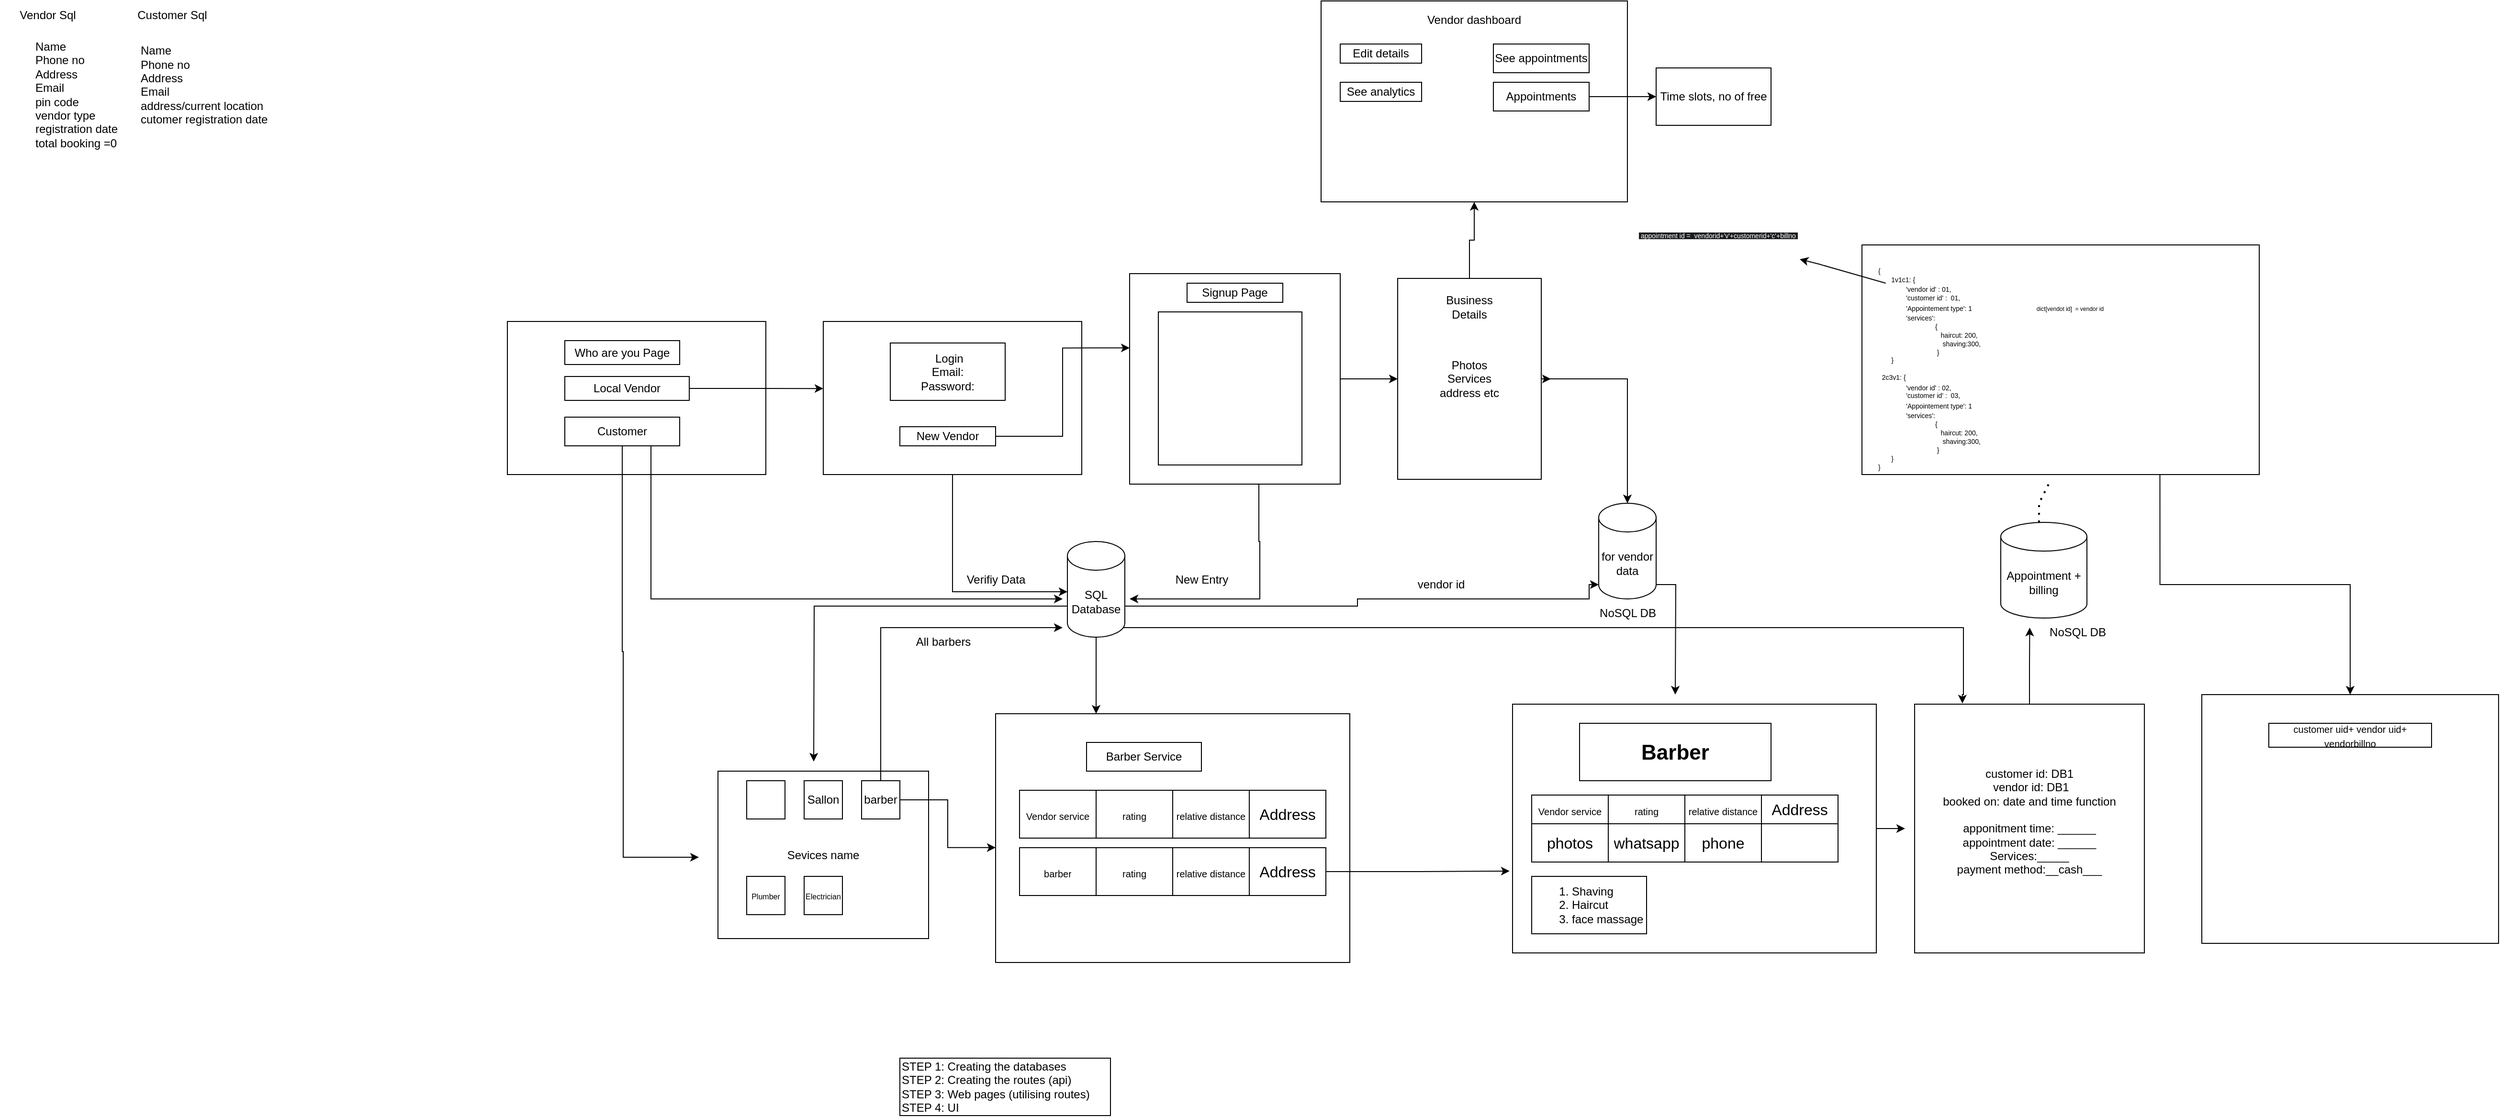 <mxfile>
    <diagram name="Page-1" id="tv_1hQJkHdqZI4EBZyVL">
        <mxGraphModel dx="1892" dy="1505" grid="1" gridSize="10" guides="1" tooltips="1" connect="1" arrows="1" fold="1" page="1" pageScale="1" pageWidth="850" pageHeight="1100" math="0" shadow="0">
            <root>
                <mxCell id="0"/>
                <mxCell id="1" parent="0"/>
                <mxCell id="Dx2BUCvLWsKzCXqUlLw3-6" value="" style="rounded=0;whiteSpace=wrap;html=1;" parent="1" vertex="1">
                    <mxGeometry x="1510" y="470" width="310" height="260" as="geometry"/>
                </mxCell>
                <mxCell id="hY3pxkbxS_bQR6AZCW12-1" value="" style="rounded=0;whiteSpace=wrap;html=1;" parent="1" vertex="1">
                    <mxGeometry x="70" y="80" width="270" height="160" as="geometry"/>
                </mxCell>
                <mxCell id="hY3pxkbxS_bQR6AZCW12-2" value="&amp;nbsp;Login&lt;div&gt;Email:&lt;br&gt;Password:&lt;/div&gt;" style="rounded=0;whiteSpace=wrap;html=1;" parent="1" vertex="1">
                    <mxGeometry x="140" y="102.5" width="120" height="60" as="geometry"/>
                </mxCell>
                <mxCell id="hY3pxkbxS_bQR6AZCW12-46" style="edgeStyle=orthogonalEdgeStyle;rounded=0;orthogonalLoop=1;jettySize=auto;html=1;" parent="1" source="hY3pxkbxS_bQR6AZCW12-3" edge="1">
                    <mxGeometry relative="1" as="geometry">
                        <mxPoint x="390" y="370" as="targetPoint"/>
                        <Array as="points">
                            <mxPoint x="525" y="310"/>
                            <mxPoint x="526" y="310"/>
                            <mxPoint x="526" y="370"/>
                        </Array>
                    </mxGeometry>
                </mxCell>
                <mxCell id="Dx2BUCvLWsKzCXqUlLw3-31" value="" style="edgeStyle=orthogonalEdgeStyle;rounded=0;orthogonalLoop=1;jettySize=auto;html=1;" parent="1" source="hY3pxkbxS_bQR6AZCW12-3" target="Dx2BUCvLWsKzCXqUlLw3-30" edge="1">
                    <mxGeometry relative="1" as="geometry"/>
                </mxCell>
                <mxCell id="hY3pxkbxS_bQR6AZCW12-3" value="" style="rounded=0;whiteSpace=wrap;html=1;" parent="1" vertex="1">
                    <mxGeometry x="390" y="30" width="220" height="220" as="geometry"/>
                </mxCell>
                <mxCell id="hY3pxkbxS_bQR6AZCW12-4" value="Signup Page" style="rounded=0;whiteSpace=wrap;html=1;" parent="1" vertex="1">
                    <mxGeometry x="450" y="40" width="100" height="20" as="geometry"/>
                </mxCell>
                <mxCell id="hY3pxkbxS_bQR6AZCW12-5" value="" style="rounded=0;whiteSpace=wrap;html=1;" parent="1" vertex="1">
                    <mxGeometry x="420" y="70" width="150" height="160" as="geometry"/>
                </mxCell>
                <mxCell id="hY3pxkbxS_bQR6AZCW12-7" value="" style="rounded=0;whiteSpace=wrap;html=1;" parent="1" vertex="1">
                    <mxGeometry x="250" y="490" width="370" height="260" as="geometry"/>
                </mxCell>
                <mxCell id="hY3pxkbxS_bQR6AZCW12-8" value="Barber Service" style="rounded=0;whiteSpace=wrap;html=1;" parent="1" vertex="1">
                    <mxGeometry x="345" y="520" width="120" height="30" as="geometry"/>
                </mxCell>
                <mxCell id="hY3pxkbxS_bQR6AZCW12-31" style="edgeStyle=orthogonalEdgeStyle;rounded=0;orthogonalLoop=1;jettySize=auto;html=1;" parent="1" source="hY3pxkbxS_bQR6AZCW12-24" target="hY3pxkbxS_bQR6AZCW12-7" edge="1">
                    <mxGeometry relative="1" as="geometry">
                        <Array as="points">
                            <mxPoint x="355" y="480"/>
                            <mxPoint x="355" y="480"/>
                        </Array>
                    </mxGeometry>
                </mxCell>
                <mxCell id="hY3pxkbxS_bQR6AZCW12-91" style="edgeStyle=orthogonalEdgeStyle;rounded=0;orthogonalLoop=1;jettySize=auto;html=1;exitX=0;exitY=0;exitDx=0;exitDy=67.5;exitPerimeter=0;" parent="1" source="hY3pxkbxS_bQR6AZCW12-24" edge="1">
                    <mxGeometry relative="1" as="geometry">
                        <mxPoint x="60" y="540.0" as="targetPoint"/>
                    </mxGeometry>
                </mxCell>
                <mxCell id="Dx2BUCvLWsKzCXqUlLw3-17" style="edgeStyle=orthogonalEdgeStyle;rounded=0;orthogonalLoop=1;jettySize=auto;html=1;exitX=0.855;exitY=1;exitDx=0;exitDy=-4.35;exitPerimeter=0;entryX=0.208;entryY=-0.003;entryDx=0;entryDy=0;entryPerimeter=0;" parent="1" source="hY3pxkbxS_bQR6AZCW12-24" target="Dx2BUCvLWsKzCXqUlLw3-16" edge="1">
                    <mxGeometry relative="1" as="geometry">
                        <mxPoint x="1260" y="470" as="targetPoint"/>
                        <Array as="points">
                            <mxPoint x="376" y="400"/>
                            <mxPoint x="1261" y="400"/>
                            <mxPoint x="1261" y="470"/>
                            <mxPoint x="1260" y="470"/>
                        </Array>
                    </mxGeometry>
                </mxCell>
                <mxCell id="Dx2BUCvLWsKzCXqUlLw3-21" style="edgeStyle=orthogonalEdgeStyle;rounded=0;orthogonalLoop=1;jettySize=auto;html=1;exitX=1;exitY=0;exitDx=0;exitDy=67.5;exitPerimeter=0;entryX=0;entryY=1;entryDx=0;entryDy=-15;entryPerimeter=0;" parent="1" source="hY3pxkbxS_bQR6AZCW12-24" target="Dx2BUCvLWsKzCXqUlLw3-4" edge="1">
                    <mxGeometry relative="1" as="geometry">
                        <mxPoint x="870" y="360" as="targetPoint"/>
                        <Array as="points">
                            <mxPoint x="628" y="378"/>
                            <mxPoint x="628" y="370"/>
                            <mxPoint x="870" y="370"/>
                            <mxPoint x="870" y="355"/>
                        </Array>
                    </mxGeometry>
                </mxCell>
                <mxCell id="hY3pxkbxS_bQR6AZCW12-24" value="SQL Database" style="shape=cylinder3;whiteSpace=wrap;html=1;boundedLbl=1;backgroundOutline=1;size=15;" parent="1" vertex="1">
                    <mxGeometry x="325" y="310" width="60" height="100" as="geometry"/>
                </mxCell>
                <mxCell id="hY3pxkbxS_bQR6AZCW12-25" style="edgeStyle=orthogonalEdgeStyle;rounded=0;orthogonalLoop=1;jettySize=auto;html=1;entryX=0;entryY=0;entryDx=0;entryDy=52.5;entryPerimeter=0;" parent="1" source="hY3pxkbxS_bQR6AZCW12-1" target="hY3pxkbxS_bQR6AZCW12-24" edge="1">
                    <mxGeometry relative="1" as="geometry"/>
                </mxCell>
                <mxCell id="hY3pxkbxS_bQR6AZCW12-27" value="Verifiy Data" style="text;html=1;align=center;verticalAlign=middle;resizable=0;points=[];autosize=1;strokeColor=none;fillColor=none;" parent="1" vertex="1">
                    <mxGeometry x="210" y="335" width="80" height="30" as="geometry"/>
                </mxCell>
                <mxCell id="hY3pxkbxS_bQR6AZCW12-29" value="New Entry" style="text;html=1;align=center;verticalAlign=middle;resizable=0;points=[];autosize=1;strokeColor=none;fillColor=none;" parent="1" vertex="1">
                    <mxGeometry x="425" y="335" width="80" height="30" as="geometry"/>
                </mxCell>
                <mxCell id="hY3pxkbxS_bQR6AZCW12-32" value="" style="rounded=0;whiteSpace=wrap;html=1;" parent="1" vertex="1">
                    <mxGeometry x="-260" y="80" width="270" height="160" as="geometry"/>
                </mxCell>
                <mxCell id="hY3pxkbxS_bQR6AZCW12-33" value="Who are you Page" style="rounded=0;whiteSpace=wrap;html=1;" parent="1" vertex="1">
                    <mxGeometry x="-200" y="100" width="120" height="25" as="geometry"/>
                </mxCell>
                <mxCell id="hY3pxkbxS_bQR6AZCW12-38" value="Local Vendor" style="rounded=0;whiteSpace=wrap;html=1;" parent="1" vertex="1">
                    <mxGeometry x="-200" y="137.5" width="130" height="25" as="geometry"/>
                </mxCell>
                <mxCell id="hY3pxkbxS_bQR6AZCW12-41" style="edgeStyle=orthogonalEdgeStyle;rounded=0;orthogonalLoop=1;jettySize=auto;html=1;" parent="1" source="hY3pxkbxS_bQR6AZCW12-39" edge="1">
                    <mxGeometry relative="1" as="geometry">
                        <mxPoint x="-60" y="640" as="targetPoint"/>
                        <Array as="points">
                            <mxPoint x="-140" y="425"/>
                            <mxPoint x="-139" y="425"/>
                        </Array>
                    </mxGeometry>
                </mxCell>
                <mxCell id="zxe9tG6tnXQUL3xIdXfx-1" style="edgeStyle=orthogonalEdgeStyle;rounded=0;orthogonalLoop=1;jettySize=auto;html=1;exitX=0.75;exitY=1;exitDx=0;exitDy=0;endArrow=classic;endFill=1;" parent="1" edge="1">
                    <mxGeometry relative="1" as="geometry">
                        <mxPoint x="320" y="370" as="targetPoint"/>
                        <mxPoint x="-110" y="210" as="sourcePoint"/>
                        <Array as="points">
                            <mxPoint x="-110" y="310"/>
                            <mxPoint x="-110" y="310"/>
                        </Array>
                    </mxGeometry>
                </mxCell>
                <mxCell id="hY3pxkbxS_bQR6AZCW12-39" value="Customer" style="rounded=0;whiteSpace=wrap;html=1;" parent="1" vertex="1">
                    <mxGeometry x="-200" y="180" width="120" height="30" as="geometry"/>
                </mxCell>
                <mxCell id="hY3pxkbxS_bQR6AZCW12-40" style="edgeStyle=orthogonalEdgeStyle;rounded=0;orthogonalLoop=1;jettySize=auto;html=1;entryX=0;entryY=0.438;entryDx=0;entryDy=0;entryPerimeter=0;" parent="1" source="hY3pxkbxS_bQR6AZCW12-38" target="hY3pxkbxS_bQR6AZCW12-1" edge="1">
                    <mxGeometry relative="1" as="geometry"/>
                </mxCell>
                <mxCell id="hY3pxkbxS_bQR6AZCW12-44" style="edgeStyle=orthogonalEdgeStyle;rounded=0;orthogonalLoop=1;jettySize=auto;html=1;entryX=0;entryY=0.353;entryDx=0;entryDy=0;entryPerimeter=0;" parent="1" source="hY3pxkbxS_bQR6AZCW12-43" target="hY3pxkbxS_bQR6AZCW12-3" edge="1">
                    <mxGeometry relative="1" as="geometry">
                        <mxPoint x="360" y="110" as="targetPoint"/>
                    </mxGeometry>
                </mxCell>
                <mxCell id="hY3pxkbxS_bQR6AZCW12-43" value="New Vendor" style="rounded=0;whiteSpace=wrap;html=1;" parent="1" vertex="1">
                    <mxGeometry x="150" y="190" width="100" height="20" as="geometry"/>
                </mxCell>
                <mxCell id="hY3pxkbxS_bQR6AZCW12-52" value="" style="shape=table;startSize=0;container=1;collapsible=0;childLayout=tableLayout;fontSize=16;" parent="1" vertex="1">
                    <mxGeometry x="275" y="570" width="320" height="50" as="geometry"/>
                </mxCell>
                <mxCell id="hY3pxkbxS_bQR6AZCW12-53" value="" style="shape=tableRow;horizontal=0;startSize=0;swimlaneHead=0;swimlaneBody=0;strokeColor=inherit;top=0;left=0;bottom=0;right=0;collapsible=0;dropTarget=0;fillColor=none;points=[[0,0.5],[1,0.5]];portConstraint=eastwest;fontSize=16;" parent="hY3pxkbxS_bQR6AZCW12-52" vertex="1">
                    <mxGeometry width="320" height="50" as="geometry"/>
                </mxCell>
                <mxCell id="hY3pxkbxS_bQR6AZCW12-70" value="&lt;font style=&quot;font-size: 10px;&quot;&gt;Vendor service&lt;/font&gt;" style="shape=partialRectangle;html=1;whiteSpace=wrap;connectable=0;strokeColor=inherit;overflow=hidden;fillColor=none;top=0;left=0;bottom=0;right=0;pointerEvents=1;fontSize=16;" parent="hY3pxkbxS_bQR6AZCW12-53" vertex="1">
                    <mxGeometry width="80" height="50" as="geometry">
                        <mxRectangle width="80" height="50" as="alternateBounds"/>
                    </mxGeometry>
                </mxCell>
                <mxCell id="hY3pxkbxS_bQR6AZCW12-83" value="&lt;font size=&quot;1&quot;&gt;rating&lt;/font&gt;" style="shape=partialRectangle;html=1;whiteSpace=wrap;connectable=0;strokeColor=inherit;overflow=hidden;fillColor=none;top=0;left=0;bottom=0;right=0;pointerEvents=1;fontSize=16;" parent="hY3pxkbxS_bQR6AZCW12-53" vertex="1">
                    <mxGeometry x="80" width="80" height="50" as="geometry">
                        <mxRectangle width="80" height="50" as="alternateBounds"/>
                    </mxGeometry>
                </mxCell>
                <mxCell id="hY3pxkbxS_bQR6AZCW12-84" value="&lt;font style=&quot;font-size: 10px;&quot;&gt;relative distance&lt;/font&gt;" style="shape=partialRectangle;html=1;whiteSpace=wrap;connectable=0;strokeColor=inherit;overflow=hidden;fillColor=none;top=0;left=0;bottom=0;right=0;pointerEvents=1;fontSize=16;" parent="hY3pxkbxS_bQR6AZCW12-53" vertex="1">
                    <mxGeometry x="160" width="80" height="50" as="geometry">
                        <mxRectangle width="80" height="50" as="alternateBounds"/>
                    </mxGeometry>
                </mxCell>
                <mxCell id="hY3pxkbxS_bQR6AZCW12-85" value="Address" style="shape=partialRectangle;html=1;whiteSpace=wrap;connectable=0;strokeColor=inherit;overflow=hidden;fillColor=none;top=0;left=0;bottom=0;right=0;pointerEvents=1;fontSize=16;" parent="hY3pxkbxS_bQR6AZCW12-53" vertex="1">
                    <mxGeometry x="240" width="80" height="50" as="geometry">
                        <mxRectangle width="80" height="50" as="alternateBounds"/>
                    </mxGeometry>
                </mxCell>
                <mxCell id="hY3pxkbxS_bQR6AZCW12-87" value="Sevices name" style="whiteSpace=wrap;html=1;" parent="1" vertex="1">
                    <mxGeometry x="-40" y="550" width="220" height="175" as="geometry"/>
                </mxCell>
                <mxCell id="hY3pxkbxS_bQR6AZCW12-93" style="edgeStyle=orthogonalEdgeStyle;rounded=0;orthogonalLoop=1;jettySize=auto;html=1;exitX=0.5;exitY=0;exitDx=0;exitDy=0;" parent="1" source="hY3pxkbxS_bQR6AZCW12-88" edge="1">
                    <mxGeometry relative="1" as="geometry">
                        <mxPoint x="320" y="400" as="targetPoint"/>
                        <Array as="points">
                            <mxPoint x="130" y="410"/>
                            <mxPoint x="130" y="410"/>
                        </Array>
                    </mxGeometry>
                </mxCell>
                <mxCell id="hY3pxkbxS_bQR6AZCW12-104" style="edgeStyle=elbowEdgeStyle;rounded=0;orthogonalLoop=1;jettySize=auto;html=1;exitX=1;exitY=0.5;exitDx=0;exitDy=0;entryX=0;entryY=0.538;entryDx=0;entryDy=0;entryPerimeter=0;" parent="1" target="hY3pxkbxS_bQR6AZCW12-7" edge="1">
                    <mxGeometry relative="1" as="geometry">
                        <mxPoint x="150" y="580.01" as="sourcePoint"/>
                        <mxPoint x="190" y="640.01" as="targetPoint"/>
                    </mxGeometry>
                </mxCell>
                <mxCell id="hY3pxkbxS_bQR6AZCW12-88" value="barber" style="whiteSpace=wrap;html=1;aspect=fixed;" parent="1" vertex="1">
                    <mxGeometry x="110" y="560" width="40" height="40" as="geometry"/>
                </mxCell>
                <mxCell id="hY3pxkbxS_bQR6AZCW12-89" value="" style="whiteSpace=wrap;html=1;aspect=fixed;" parent="1" vertex="1">
                    <mxGeometry x="-10" y="560" width="40" height="40" as="geometry"/>
                </mxCell>
                <mxCell id="hY3pxkbxS_bQR6AZCW12-90" value="Sallon" style="whiteSpace=wrap;html=1;aspect=fixed;" parent="1" vertex="1">
                    <mxGeometry x="50" y="560" width="40" height="40" as="geometry"/>
                </mxCell>
                <mxCell id="hY3pxkbxS_bQR6AZCW12-96" value="All barbers" style="text;html=1;align=center;verticalAlign=middle;resizable=0;points=[];autosize=1;strokeColor=none;fillColor=none;" parent="1" vertex="1">
                    <mxGeometry x="155" y="400" width="80" height="30" as="geometry"/>
                </mxCell>
                <mxCell id="hY3pxkbxS_bQR6AZCW12-98" value="" style="shape=table;startSize=0;container=1;collapsible=0;childLayout=tableLayout;fontSize=16;" parent="1" vertex="1">
                    <mxGeometry x="275" y="630" width="320" height="50" as="geometry"/>
                </mxCell>
                <mxCell id="hY3pxkbxS_bQR6AZCW12-99" value="" style="shape=tableRow;horizontal=0;startSize=0;swimlaneHead=0;swimlaneBody=0;strokeColor=inherit;top=0;left=0;bottom=0;right=0;collapsible=0;dropTarget=0;fillColor=none;points=[[0,0.5],[1,0.5]];portConstraint=eastwest;fontSize=16;" parent="hY3pxkbxS_bQR6AZCW12-98" vertex="1">
                    <mxGeometry width="320" height="50" as="geometry"/>
                </mxCell>
                <mxCell id="hY3pxkbxS_bQR6AZCW12-100" value="&lt;span style=&quot;font-size: 10px;&quot;&gt;barber&lt;/span&gt;" style="shape=partialRectangle;html=1;whiteSpace=wrap;connectable=0;strokeColor=inherit;overflow=hidden;fillColor=none;top=0;left=0;bottom=0;right=0;pointerEvents=1;fontSize=16;" parent="hY3pxkbxS_bQR6AZCW12-99" vertex="1">
                    <mxGeometry width="80" height="50" as="geometry">
                        <mxRectangle width="80" height="50" as="alternateBounds"/>
                    </mxGeometry>
                </mxCell>
                <mxCell id="hY3pxkbxS_bQR6AZCW12-101" value="&lt;font size=&quot;1&quot;&gt;rating&lt;/font&gt;" style="shape=partialRectangle;html=1;whiteSpace=wrap;connectable=0;strokeColor=inherit;overflow=hidden;fillColor=none;top=0;left=0;bottom=0;right=0;pointerEvents=1;fontSize=16;" parent="hY3pxkbxS_bQR6AZCW12-99" vertex="1">
                    <mxGeometry x="80" width="80" height="50" as="geometry">
                        <mxRectangle width="80" height="50" as="alternateBounds"/>
                    </mxGeometry>
                </mxCell>
                <mxCell id="hY3pxkbxS_bQR6AZCW12-102" value="&lt;font style=&quot;font-size: 10px;&quot;&gt;relative distance&lt;/font&gt;" style="shape=partialRectangle;html=1;whiteSpace=wrap;connectable=0;strokeColor=inherit;overflow=hidden;fillColor=none;top=0;left=0;bottom=0;right=0;pointerEvents=1;fontSize=16;" parent="hY3pxkbxS_bQR6AZCW12-99" vertex="1">
                    <mxGeometry x="160" width="80" height="50" as="geometry">
                        <mxRectangle width="80" height="50" as="alternateBounds"/>
                    </mxGeometry>
                </mxCell>
                <mxCell id="hY3pxkbxS_bQR6AZCW12-103" value="Address" style="shape=partialRectangle;html=1;whiteSpace=wrap;connectable=0;strokeColor=inherit;overflow=hidden;fillColor=none;top=0;left=0;bottom=0;right=0;pointerEvents=1;fontSize=16;" parent="hY3pxkbxS_bQR6AZCW12-99" vertex="1">
                    <mxGeometry x="240" width="80" height="50" as="geometry">
                        <mxRectangle width="80" height="50" as="alternateBounds"/>
                    </mxGeometry>
                </mxCell>
                <mxCell id="Dx2BUCvLWsKzCXqUlLw3-25" style="edgeStyle=orthogonalEdgeStyle;rounded=0;orthogonalLoop=1;jettySize=auto;html=1;exitX=1;exitY=0.5;exitDx=0;exitDy=0;" parent="1" source="hY3pxkbxS_bQR6AZCW12-105" edge="1">
                    <mxGeometry relative="1" as="geometry">
                        <mxPoint x="1200" y="610" as="targetPoint"/>
                    </mxGeometry>
                </mxCell>
                <mxCell id="hY3pxkbxS_bQR6AZCW12-105" value="&lt;h1&gt;&lt;br&gt;&lt;/h1&gt;" style="rounded=0;whiteSpace=wrap;html=1;align=center;" parent="1" vertex="1">
                    <mxGeometry x="790" y="480" width="380" height="260" as="geometry"/>
                </mxCell>
                <mxCell id="hY3pxkbxS_bQR6AZCW12-106" style="edgeStyle=orthogonalEdgeStyle;rounded=0;orthogonalLoop=1;jettySize=auto;html=1;exitX=1;exitY=0.5;exitDx=0;exitDy=0;entryX=-0.008;entryY=0.671;entryDx=0;entryDy=0;entryPerimeter=0;" parent="1" source="hY3pxkbxS_bQR6AZCW12-99" target="hY3pxkbxS_bQR6AZCW12-105" edge="1">
                    <mxGeometry relative="1" as="geometry"/>
                </mxCell>
                <mxCell id="hY3pxkbxS_bQR6AZCW12-107" value="&lt;h1&gt;&lt;font style=&quot;font-size: 22px;&quot;&gt;Barber&lt;/font&gt;&lt;/h1&gt;" style="rounded=0;whiteSpace=wrap;html=1;" parent="1" vertex="1">
                    <mxGeometry x="860" y="500" width="200" height="60" as="geometry"/>
                </mxCell>
                <mxCell id="hY3pxkbxS_bQR6AZCW12-108" value="" style="shape=table;startSize=0;container=1;collapsible=0;childLayout=tableLayout;fontSize=16;" parent="1" vertex="1">
                    <mxGeometry x="810" y="575" width="320" height="70" as="geometry"/>
                </mxCell>
                <mxCell id="hY3pxkbxS_bQR6AZCW12-109" value="" style="shape=tableRow;horizontal=0;startSize=0;swimlaneHead=0;swimlaneBody=0;strokeColor=inherit;top=0;left=0;bottom=0;right=0;collapsible=0;dropTarget=0;fillColor=none;points=[[0,0.5],[1,0.5]];portConstraint=eastwest;fontSize=16;" parent="hY3pxkbxS_bQR6AZCW12-108" vertex="1">
                    <mxGeometry width="320" height="30" as="geometry"/>
                </mxCell>
                <mxCell id="hY3pxkbxS_bQR6AZCW12-110" value="&lt;font style=&quot;font-size: 10px;&quot;&gt;Vendor service&lt;/font&gt;" style="shape=partialRectangle;html=1;whiteSpace=wrap;connectable=0;strokeColor=inherit;overflow=hidden;fillColor=none;top=0;left=0;bottom=0;right=0;pointerEvents=1;fontSize=16;" parent="hY3pxkbxS_bQR6AZCW12-109" vertex="1">
                    <mxGeometry width="80" height="30" as="geometry">
                        <mxRectangle width="80" height="30" as="alternateBounds"/>
                    </mxGeometry>
                </mxCell>
                <mxCell id="hY3pxkbxS_bQR6AZCW12-111" value="&lt;font size=&quot;1&quot;&gt;rating&lt;/font&gt;" style="shape=partialRectangle;html=1;whiteSpace=wrap;connectable=0;strokeColor=inherit;overflow=hidden;fillColor=none;top=0;left=0;bottom=0;right=0;pointerEvents=1;fontSize=16;" parent="hY3pxkbxS_bQR6AZCW12-109" vertex="1">
                    <mxGeometry x="80" width="80" height="30" as="geometry">
                        <mxRectangle width="80" height="30" as="alternateBounds"/>
                    </mxGeometry>
                </mxCell>
                <mxCell id="hY3pxkbxS_bQR6AZCW12-112" value="&lt;font style=&quot;font-size: 10px;&quot;&gt;relative distance&lt;/font&gt;" style="shape=partialRectangle;html=1;whiteSpace=wrap;connectable=0;strokeColor=inherit;overflow=hidden;fillColor=none;top=0;left=0;bottom=0;right=0;pointerEvents=1;fontSize=16;" parent="hY3pxkbxS_bQR6AZCW12-109" vertex="1">
                    <mxGeometry x="160" width="80" height="30" as="geometry">
                        <mxRectangle width="80" height="30" as="alternateBounds"/>
                    </mxGeometry>
                </mxCell>
                <mxCell id="hY3pxkbxS_bQR6AZCW12-113" value="Address" style="shape=partialRectangle;html=1;whiteSpace=wrap;connectable=0;strokeColor=inherit;overflow=hidden;fillColor=none;top=0;left=0;bottom=0;right=0;pointerEvents=1;fontSize=16;" parent="hY3pxkbxS_bQR6AZCW12-109" vertex="1">
                    <mxGeometry x="240" width="80" height="30" as="geometry">
                        <mxRectangle width="80" height="30" as="alternateBounds"/>
                    </mxGeometry>
                </mxCell>
                <mxCell id="hY3pxkbxS_bQR6AZCW12-115" style="shape=tableRow;horizontal=0;startSize=0;swimlaneHead=0;swimlaneBody=0;strokeColor=inherit;top=0;left=0;bottom=0;right=0;collapsible=0;dropTarget=0;fillColor=none;points=[[0,0.5],[1,0.5]];portConstraint=eastwest;fontSize=16;" parent="hY3pxkbxS_bQR6AZCW12-108" vertex="1">
                    <mxGeometry y="30" width="320" height="40" as="geometry"/>
                </mxCell>
                <mxCell id="hY3pxkbxS_bQR6AZCW12-116" value="photos" style="shape=partialRectangle;html=1;whiteSpace=wrap;connectable=0;strokeColor=inherit;overflow=hidden;fillColor=none;top=0;left=0;bottom=0;right=0;pointerEvents=1;fontSize=16;" parent="hY3pxkbxS_bQR6AZCW12-115" vertex="1">
                    <mxGeometry width="80" height="40" as="geometry">
                        <mxRectangle width="80" height="40" as="alternateBounds"/>
                    </mxGeometry>
                </mxCell>
                <mxCell id="hY3pxkbxS_bQR6AZCW12-117" value="whatsapp" style="shape=partialRectangle;html=1;whiteSpace=wrap;connectable=0;strokeColor=inherit;overflow=hidden;fillColor=none;top=0;left=0;bottom=0;right=0;pointerEvents=1;fontSize=16;" parent="hY3pxkbxS_bQR6AZCW12-115" vertex="1">
                    <mxGeometry x="80" width="80" height="40" as="geometry">
                        <mxRectangle width="80" height="40" as="alternateBounds"/>
                    </mxGeometry>
                </mxCell>
                <mxCell id="hY3pxkbxS_bQR6AZCW12-118" value="phone" style="shape=partialRectangle;html=1;whiteSpace=wrap;connectable=0;strokeColor=inherit;overflow=hidden;fillColor=none;top=0;left=0;bottom=0;right=0;pointerEvents=1;fontSize=16;" parent="hY3pxkbxS_bQR6AZCW12-115" vertex="1">
                    <mxGeometry x="160" width="80" height="40" as="geometry">
                        <mxRectangle width="80" height="40" as="alternateBounds"/>
                    </mxGeometry>
                </mxCell>
                <mxCell id="hY3pxkbxS_bQR6AZCW12-119" style="shape=partialRectangle;html=1;whiteSpace=wrap;connectable=0;strokeColor=inherit;overflow=hidden;fillColor=none;top=0;left=0;bottom=0;right=0;pointerEvents=1;fontSize=16;" parent="hY3pxkbxS_bQR6AZCW12-115" vertex="1">
                    <mxGeometry x="240" width="80" height="40" as="geometry">
                        <mxRectangle width="80" height="40" as="alternateBounds"/>
                    </mxGeometry>
                </mxCell>
                <mxCell id="Dx2BUCvLWsKzCXqUlLw3-1" value="&lt;font style=&quot;font-size: 8px;&quot;&gt;Plumber&lt;/font&gt;" style="whiteSpace=wrap;html=1;aspect=fixed;" parent="1" vertex="1">
                    <mxGeometry x="-10" y="660" width="40" height="40" as="geometry"/>
                </mxCell>
                <mxCell id="Dx2BUCvLWsKzCXqUlLw3-2" value="&lt;font style=&quot;font-size: 8px;&quot;&gt;Electrician&lt;/font&gt;" style="whiteSpace=wrap;html=1;aspect=fixed;" parent="1" vertex="1">
                    <mxGeometry x="50" y="660" width="40" height="40" as="geometry"/>
                </mxCell>
                <mxCell id="Dx2BUCvLWsKzCXqUlLw3-3" value="&lt;ol&gt;&lt;li&gt;&lt;font&gt;Shaving&lt;/font&gt;&lt;/li&gt;&lt;li&gt;&lt;font&gt;Haircut&lt;/font&gt;&lt;/li&gt;&lt;li&gt;&lt;font&gt;face massage&lt;/font&gt;&lt;/li&gt;&lt;/ol&gt;" style="rounded=0;whiteSpace=wrap;html=1;align=left;" parent="1" vertex="1">
                    <mxGeometry x="810" y="660" width="120" height="60" as="geometry"/>
                </mxCell>
                <mxCell id="zxe9tG6tnXQUL3xIdXfx-3" style="edgeStyle=orthogonalEdgeStyle;rounded=0;orthogonalLoop=1;jettySize=auto;html=1;exitX=1;exitY=1;exitDx=0;exitDy=-15;exitPerimeter=0;" parent="1" source="Dx2BUCvLWsKzCXqUlLw3-4" edge="1">
                    <mxGeometry relative="1" as="geometry">
                        <mxPoint x="960" y="470" as="targetPoint"/>
                    </mxGeometry>
                </mxCell>
                <mxCell id="Dx2BUCvLWsKzCXqUlLw3-4" value="for vendor data" style="shape=cylinder3;whiteSpace=wrap;html=1;boundedLbl=1;backgroundOutline=1;size=15;" parent="1" vertex="1">
                    <mxGeometry x="880" y="270" width="60" height="100" as="geometry"/>
                </mxCell>
                <mxCell id="Dx2BUCvLWsKzCXqUlLw3-5" value="&lt;font size=&quot;1&quot;&gt;customer uid+ vendor uid+ vendorbillno&lt;/font&gt;" style="rounded=0;whiteSpace=wrap;html=1;" parent="1" vertex="1">
                    <mxGeometry x="1580" y="500" width="170" height="25" as="geometry"/>
                </mxCell>
                <mxCell id="Dx2BUCvLWsKzCXqUlLw3-7" value="Appointment + billing" style="shape=cylinder3;whiteSpace=wrap;html=1;boundedLbl=1;backgroundOutline=1;size=15;" parent="1" vertex="1">
                    <mxGeometry x="1300" y="290" width="90" height="100" as="geometry"/>
                </mxCell>
                <mxCell id="Dx2BUCvLWsKzCXqUlLw3-26" style="edgeStyle=orthogonalEdgeStyle;rounded=0;orthogonalLoop=1;jettySize=auto;html=1;exitX=0.75;exitY=1;exitDx=0;exitDy=0;" parent="1" source="Dx2BUCvLWsKzCXqUlLw3-9" target="Dx2BUCvLWsKzCXqUlLw3-6" edge="1">
                    <mxGeometry relative="1" as="geometry"/>
                </mxCell>
                <mxCell id="Dx2BUCvLWsKzCXqUlLw3-9" value="&lt;br&gt;&lt;div&gt;&lt;br&gt;&lt;/div&gt;" style="rounded=0;whiteSpace=wrap;html=1;align=left;" parent="1" vertex="1">
                    <mxGeometry x="1155" width="415" height="240" as="geometry"/>
                </mxCell>
                <mxCell id="Dx2BUCvLWsKzCXqUlLw3-11" value="" style="endArrow=none;dashed=1;html=1;dashPattern=1 3;strokeWidth=2;rounded=0;" parent="1" edge="1">
                    <mxGeometry width="50" height="50" relative="1" as="geometry">
                        <mxPoint x="1340" y="290" as="sourcePoint"/>
                        <mxPoint x="1350" y="250" as="targetPoint"/>
                        <Array as="points">
                            <mxPoint x="1340" y="270"/>
                        </Array>
                    </mxGeometry>
                </mxCell>
                <mxCell id="Dx2BUCvLWsKzCXqUlLw3-12" value="&lt;div style=&quot;line-height: 70%;&quot;&gt;&lt;font style=&quot;font-size: 7px; line-height: 70%;&quot;&gt;{&lt;/font&gt;&lt;div&gt;&lt;font style=&quot;font-size: 7px; line-height: 70%;&quot;&gt;&amp;nbsp; &amp;nbsp; &amp;nbsp;&amp;nbsp;&lt;/font&gt;&lt;span style=&quot;font-size: 7px; background-color: transparent; color: light-dark(rgb(0, 0, 0), rgb(255, 255, 255)); line-height: 70%;&quot;&gt;&amp;nbsp;1v1c1:&amp;nbsp;&lt;/span&gt;&lt;span style=&quot;background-color: transparent; color: light-dark(rgb(0, 0, 0), rgb(255, 255, 255)); font-size: 7px;&quot;&gt;{&lt;/span&gt;&lt;/div&gt;&lt;div&gt;&lt;font style=&quot;font-size: 7px; line-height: 70%;&quot;&gt;&amp;nbsp; &amp;nbsp; &amp;nbsp; &amp;nbsp; &amp;nbsp; &amp;nbsp; &amp;nbsp; &amp;nbsp;&#39;vendor id&#39; : 01,&lt;/font&gt;&lt;/div&gt;&lt;div&gt;&lt;font style=&quot;font-size: 7px; line-height: 70%;&quot;&gt;&amp;nbsp; &amp;nbsp; &amp;nbsp; &amp;nbsp; &amp;nbsp; &amp;nbsp; &amp;nbsp; &amp;nbsp;&#39;customer id&#39; :&amp;nbsp; 01,&lt;/font&gt;&lt;span style=&quot;font-size: 7px; background-color: transparent; color: light-dark(rgb(0, 0, 0), rgb(255, 255, 255));&quot;&gt;&amp;nbsp; &amp;nbsp;&lt;/span&gt;&lt;/div&gt;&lt;div&gt;&lt;span style=&quot;font-size: 7px; background-color: transparent; color: light-dark(rgb(0, 0, 0), rgb(255, 255, 255));&quot;&gt;&amp;nbsp; &amp;nbsp; &amp;nbsp; &amp;nbsp; &amp;nbsp; &amp;nbsp; &amp;nbsp; &amp;nbsp;&#39;Appointement type&#39;: 1&lt;/span&gt;&lt;/div&gt;&lt;div&gt;&lt;font style=&quot;font-size: 7px; line-height: 70%;&quot;&gt;&amp;nbsp; &amp;nbsp; &amp;nbsp; &amp;nbsp; &amp;nbsp; &amp;nbsp; &amp;nbsp; &amp;nbsp;&#39;services&#39;:&amp;nbsp;&lt;/font&gt;&lt;/div&gt;&lt;/div&gt;&lt;blockquote style=&quot;margin: 0 0 0 40px; border: none; padding: 0px;&quot;&gt;&lt;div style=&quot;line-height: 70%;&quot;&gt;&lt;div&gt;&lt;font style=&quot;font-size: 7px; line-height: 70%;&quot;&gt;&amp;nbsp; &amp;nbsp; &amp;nbsp; &amp;nbsp; &amp;nbsp; {&amp;nbsp;&lt;/font&gt;&lt;/div&gt;&lt;/div&gt;&lt;div style=&quot;line-height: 70%;&quot;&gt;&lt;div&gt;&lt;font style=&quot;font-size: 7px; line-height: 70%;&quot;&gt;&amp;nbsp; &amp;nbsp; &amp;nbsp; &amp;nbsp; &amp;nbsp; &amp;nbsp; &amp;nbsp;haircut: 200,&lt;/font&gt;&lt;/div&gt;&lt;/div&gt;&lt;div style=&quot;line-height: 70%;&quot;&gt;&lt;div&gt;&lt;font style=&quot;font-size: 7px; line-height: 70%;&quot;&gt;&amp;nbsp; &amp;nbsp; &amp;nbsp; &amp;nbsp; &amp;nbsp; &amp;nbsp; &amp;nbsp; shaving:300,&lt;/font&gt;&lt;/div&gt;&lt;/div&gt;&lt;div style=&quot;line-height: 70%;&quot;&gt;&lt;div&gt;&lt;font style=&quot;font-size: 7px; line-height: 70%;&quot;&gt;&amp;nbsp; &amp;nbsp; &amp;nbsp; &amp;nbsp; &amp;nbsp; &amp;nbsp;}&lt;/font&gt;&lt;/div&gt;&lt;/div&gt;&lt;/blockquote&gt;&lt;div style=&quot;line-height: 70%;&quot;&gt;&lt;div&gt;&lt;font style=&quot;font-size: 7px; line-height: 70%;&quot;&gt;&amp;nbsp; &amp;nbsp; &amp;nbsp; &amp;nbsp;}&lt;/font&gt;&lt;/div&gt;&lt;div&gt;&lt;font style=&quot;font-size: 7px; line-height: 70%;&quot;&gt;&lt;br&gt;&lt;/font&gt;&lt;/div&gt;&lt;div&gt;&lt;font style=&quot;font-size: 7px; line-height: 70%;&quot;&gt;&lt;div style=&quot;font-size: 12px; line-height: 8.4px;&quot;&gt;&lt;div&gt;&lt;font style=&quot;font-size: 7px; line-height: 4.9px;&quot;&gt;&amp;nbsp;&lt;/font&gt;&lt;span style=&quot;font-size: 7px; background-color: transparent; color: light-dark(rgb(0, 0, 0), rgb(255, 255, 255)); line-height: 4.9px;&quot;&gt;&amp;nbsp;2c3v1:&amp;nbsp;&lt;/span&gt;&lt;span style=&quot;background-color: transparent; color: light-dark(rgb(0, 0, 0), rgb(255, 255, 255)); font-size: 7px;&quot;&gt;{&lt;/span&gt;&lt;/div&gt;&lt;div&gt;&lt;font style=&quot;font-size: 7px; line-height: 4.9px;&quot;&gt;&amp;nbsp; &amp;nbsp; &amp;nbsp; &amp;nbsp; &amp;nbsp; &amp;nbsp; &amp;nbsp; &amp;nbsp;&#39;vendor id&#39; : 02,&lt;/font&gt;&lt;/div&gt;&lt;div&gt;&lt;font style=&quot;font-size: 7px; line-height: 4.9px;&quot;&gt;&amp;nbsp; &amp;nbsp; &amp;nbsp; &amp;nbsp; &amp;nbsp; &amp;nbsp; &amp;nbsp; &amp;nbsp;&#39;customer id&#39; :&amp;nbsp; 03,&lt;/font&gt;&lt;span style=&quot;font-size: 7px; background-color: transparent; color: light-dark(rgb(0, 0, 0), rgb(255, 255, 255));&quot;&gt;&amp;nbsp; &amp;nbsp;&lt;/span&gt;&lt;/div&gt;&lt;div&gt;&lt;span style=&quot;font-size: 7px; background-color: transparent; color: light-dark(rgb(0, 0, 0), rgb(255, 255, 255));&quot;&gt;&amp;nbsp; &amp;nbsp; &amp;nbsp; &amp;nbsp; &amp;nbsp; &amp;nbsp; &amp;nbsp; &amp;nbsp;&#39;Appointement type&#39;: 1&lt;/span&gt;&lt;/div&gt;&lt;div&gt;&lt;font style=&quot;font-size: 7px; line-height: 4.9px;&quot;&gt;&amp;nbsp; &amp;nbsp; &amp;nbsp; &amp;nbsp; &amp;nbsp; &amp;nbsp; &amp;nbsp; &amp;nbsp;&#39;services&#39;:&amp;nbsp;&lt;/font&gt;&lt;/div&gt;&lt;/div&gt;&lt;blockquote style=&quot;font-size: 12px; margin: 0px 0px 0px 40px; border: none; padding: 0px;&quot;&gt;&lt;div style=&quot;line-height: 8.4px;&quot;&gt;&lt;font style=&quot;font-size: 7px; line-height: 4.9px;&quot;&gt;&amp;nbsp; &amp;nbsp; &amp;nbsp; &amp;nbsp; &amp;nbsp; {&amp;nbsp;&lt;/font&gt;&lt;/div&gt;&lt;div style=&quot;line-height: 8.4px;&quot;&gt;&lt;font style=&quot;font-size: 7px; line-height: 4.9px;&quot;&gt;&amp;nbsp; &amp;nbsp; &amp;nbsp; &amp;nbsp; &amp;nbsp; &amp;nbsp; &amp;nbsp;haircut: 200,&lt;/font&gt;&lt;/div&gt;&lt;div style=&quot;line-height: 8.4px;&quot;&gt;&lt;font style=&quot;font-size: 7px; line-height: 4.9px;&quot;&gt;&amp;nbsp; &amp;nbsp; &amp;nbsp; &amp;nbsp; &amp;nbsp; &amp;nbsp; &amp;nbsp; shaving:300,&lt;/font&gt;&lt;/div&gt;&lt;div style=&quot;line-height: 8.4px;&quot;&gt;&lt;font style=&quot;font-size: 7px; line-height: 4.9px;&quot;&gt;&amp;nbsp; &amp;nbsp; &amp;nbsp; &amp;nbsp; &amp;nbsp; &amp;nbsp;}&lt;/font&gt;&lt;/div&gt;&lt;/blockquote&gt;&lt;div style=&quot;font-size: 12px; line-height: 8.4px;&quot;&gt;&lt;font style=&quot;font-size: 7px; line-height: 4.9px;&quot;&gt;&amp;nbsp; &amp;nbsp; &amp;nbsp; &amp;nbsp;}&lt;/font&gt;&lt;/div&gt;&lt;/font&gt;&lt;div&gt;&lt;font style=&quot;font-size: 7px; line-height: 70%;&quot;&gt;}&lt;/font&gt;&lt;/div&gt;&lt;/div&gt;&lt;/div&gt;" style="text;html=1;align=left;verticalAlign=top;whiteSpace=wrap;rounded=0;" parent="1" vertex="1">
                    <mxGeometry x="1170" y="15" width="340" height="195" as="geometry"/>
                </mxCell>
                <mxCell id="Dx2BUCvLWsKzCXqUlLw3-13" value="" style="endArrow=classic;html=1;rounded=0;exitX=0.029;exitY=0.128;exitDx=0;exitDy=0;exitPerimeter=0;" parent="1" source="Dx2BUCvLWsKzCXqUlLw3-12" target="Dx2BUCvLWsKzCXqUlLw3-14" edge="1">
                    <mxGeometry width="50" height="50" relative="1" as="geometry">
                        <mxPoint x="1150" y="110" as="sourcePoint"/>
                        <mxPoint x="1090" y="50" as="targetPoint"/>
                        <Array as="points">
                            <mxPoint x="1110" y="20"/>
                        </Array>
                    </mxGeometry>
                </mxCell>
                <mxCell id="Dx2BUCvLWsKzCXqUlLw3-14" value="&lt;span style=&quot;color: rgb(255, 255, 255); font-family: Helvetica; font-size: 7px; font-style: normal; font-variant-ligatures: normal; font-variant-caps: normal; font-weight: 400; letter-spacing: normal; orphans: 2; text-align: left; text-indent: 0px; text-transform: none; widows: 2; word-spacing: 0px; -webkit-text-stroke-width: 0px; white-space: normal; background-color: rgb(27, 29, 30); text-decoration-thickness: initial; text-decoration-style: initial; text-decoration-color: initial; display: inline !important; float: none;&quot;&gt;&amp;nbsp;appointment id =&amp;nbsp; vendorid+&#39;v&#39;+customerid+&#39;c&#39;+billno&amp;nbsp;&lt;/span&gt;" style="text;whiteSpace=wrap;html=1;" parent="1" vertex="1">
                    <mxGeometry x="920" y="-25" width="180" height="40" as="geometry"/>
                </mxCell>
                <mxCell id="Dx2BUCvLWsKzCXqUlLw3-18" style="edgeStyle=orthogonalEdgeStyle;rounded=0;orthogonalLoop=1;jettySize=auto;html=1;exitX=0.75;exitY=0;exitDx=0;exitDy=0;" parent="1" source="Dx2BUCvLWsKzCXqUlLw3-16" edge="1">
                    <mxGeometry relative="1" as="geometry">
                        <mxPoint x="1390.231" y="479.692" as="targetPoint"/>
                    </mxGeometry>
                </mxCell>
                <mxCell id="Dx2BUCvLWsKzCXqUlLw3-19" style="edgeStyle=orthogonalEdgeStyle;rounded=0;orthogonalLoop=1;jettySize=auto;html=1;exitX=0.5;exitY=0;exitDx=0;exitDy=0;" parent="1" source="Dx2BUCvLWsKzCXqUlLw3-16" edge="1">
                    <mxGeometry relative="1" as="geometry">
                        <mxPoint x="1330.231" y="400" as="targetPoint"/>
                    </mxGeometry>
                </mxCell>
                <mxCell id="Dx2BUCvLWsKzCXqUlLw3-16" value="customer id: DB1&lt;div&gt;&amp;nbsp;vendor id: DB1&lt;/div&gt;&lt;div&gt;booked on: date and time function&lt;/div&gt;&lt;div&gt;&lt;br&gt;&lt;/div&gt;&lt;div&gt;apponitment time: ______&lt;/div&gt;&lt;div&gt;appointment date: ______&lt;br&gt;Services:_____&lt;/div&gt;&lt;div&gt;payment method:__cash___&lt;/div&gt;&lt;div&gt;&lt;br&gt;&lt;/div&gt;" style="rounded=0;whiteSpace=wrap;html=1;" parent="1" vertex="1">
                    <mxGeometry x="1210" y="480" width="240" height="260" as="geometry"/>
                </mxCell>
                <mxCell id="Dx2BUCvLWsKzCXqUlLw3-22" value="vendor id" style="text;html=1;align=center;verticalAlign=middle;resizable=0;points=[];autosize=1;strokeColor=none;fillColor=none;" parent="1" vertex="1">
                    <mxGeometry x="680" y="340" width="70" height="30" as="geometry"/>
                </mxCell>
                <mxCell id="Dx2BUCvLWsKzCXqUlLw3-23" value="NoSQL DB" style="text;html=1;align=center;verticalAlign=middle;resizable=0;points=[];autosize=1;strokeColor=none;fillColor=none;" parent="1" vertex="1">
                    <mxGeometry x="870" y="370" width="80" height="30" as="geometry"/>
                </mxCell>
                <mxCell id="Dx2BUCvLWsKzCXqUlLw3-24" value="NoSQL DB" style="text;html=1;align=center;verticalAlign=middle;resizable=0;points=[];autosize=1;strokeColor=none;fillColor=none;" parent="1" vertex="1">
                    <mxGeometry x="1340" y="390" width="80" height="30" as="geometry"/>
                </mxCell>
                <mxCell id="Dx2BUCvLWsKzCXqUlLw3-27" value="&lt;span style=&quot;font-size: 6px; background-color: transparent; color: light-dark(rgb(0, 0, 0), rgb(255, 255, 255));&quot;&gt;dict[vendot id]&amp;nbsp; = vendor id&lt;/span&gt;" style="text;html=1;align=center;verticalAlign=middle;whiteSpace=wrap;rounded=0;" parent="1" vertex="1">
                    <mxGeometry x="1315" y="50" width="115" height="30" as="geometry"/>
                </mxCell>
                <mxCell id="Dx2BUCvLWsKzCXqUlLw3-28" value="STEP 1: Creating the databases&lt;div&gt;STEP 2: Creating the routes (api)&lt;/div&gt;&lt;div&gt;STEP 3: Web pages (utilising routes)&lt;br&gt;&lt;div style=&quot;&quot;&gt;STEP 4: UI&lt;/div&gt;&lt;/div&gt;" style="rounded=0;whiteSpace=wrap;html=1;align=left;" parent="1" vertex="1">
                    <mxGeometry x="150" y="850" width="220" height="60" as="geometry"/>
                </mxCell>
                <mxCell id="Dx2BUCvLWsKzCXqUlLw3-33" style="edgeStyle=orthogonalEdgeStyle;rounded=0;orthogonalLoop=1;jettySize=auto;html=1;" parent="1" source="Dx2BUCvLWsKzCXqUlLw3-30" target="Dx2BUCvLWsKzCXqUlLw3-4" edge="1">
                    <mxGeometry relative="1" as="geometry"/>
                </mxCell>
                <mxCell id="Dx2BUCvLWsKzCXqUlLw3-34" style="edgeStyle=orthogonalEdgeStyle;rounded=0;orthogonalLoop=1;jettySize=auto;html=1;exitX=1;exitY=0.5;exitDx=0;exitDy=0;" parent="1" source="Dx2BUCvLWsKzCXqUlLw3-30" edge="1">
                    <mxGeometry relative="1" as="geometry">
                        <mxPoint x="830" y="140.2" as="targetPoint"/>
                    </mxGeometry>
                </mxCell>
                <mxCell id="Dx2BUCvLWsKzCXqUlLw3-36" value="" style="edgeStyle=orthogonalEdgeStyle;rounded=0;orthogonalLoop=1;jettySize=auto;html=1;" parent="1" source="Dx2BUCvLWsKzCXqUlLw3-30" target="Dx2BUCvLWsKzCXqUlLw3-35" edge="1">
                    <mxGeometry relative="1" as="geometry"/>
                </mxCell>
                <mxCell id="Dx2BUCvLWsKzCXqUlLw3-30" value="Photos&lt;div&gt;Services&lt;/div&gt;&lt;div&gt;address etc&lt;/div&gt;" style="rounded=0;whiteSpace=wrap;html=1;" parent="1" vertex="1">
                    <mxGeometry x="670" y="35" width="150" height="210" as="geometry"/>
                </mxCell>
                <mxCell id="Dx2BUCvLWsKzCXqUlLw3-32" value="Business Details" style="text;html=1;align=center;verticalAlign=middle;whiteSpace=wrap;rounded=0;" parent="1" vertex="1">
                    <mxGeometry x="715" y="50" width="60" height="30" as="geometry"/>
                </mxCell>
                <mxCell id="Dx2BUCvLWsKzCXqUlLw3-35" value="" style="rounded=0;whiteSpace=wrap;html=1;" parent="1" vertex="1">
                    <mxGeometry x="590" y="-255" width="320" height="210" as="geometry"/>
                </mxCell>
                <mxCell id="Dx2BUCvLWsKzCXqUlLw3-37" value="Vendor dashboard" style="text;html=1;align=center;verticalAlign=middle;whiteSpace=wrap;rounded=0;" parent="1" vertex="1">
                    <mxGeometry x="690" y="-250" width="120" height="30" as="geometry"/>
                </mxCell>
                <mxCell id="Dx2BUCvLWsKzCXqUlLw3-39" value="Edit details" style="rounded=0;whiteSpace=wrap;html=1;" parent="1" vertex="1">
                    <mxGeometry x="610" y="-210" width="85" height="20" as="geometry"/>
                </mxCell>
                <mxCell id="Dx2BUCvLWsKzCXqUlLw3-40" value="See analytics" style="rounded=0;whiteSpace=wrap;html=1;" parent="1" vertex="1">
                    <mxGeometry x="610" y="-170" width="85" height="20" as="geometry"/>
                </mxCell>
                <mxCell id="Dx2BUCvLWsKzCXqUlLw3-41" value="See appointments" style="rounded=0;whiteSpace=wrap;html=1;" parent="1" vertex="1">
                    <mxGeometry x="770" y="-210" width="100" height="30" as="geometry"/>
                </mxCell>
                <mxCell id="Dx2BUCvLWsKzCXqUlLw3-47" value="" style="edgeStyle=orthogonalEdgeStyle;rounded=0;orthogonalLoop=1;jettySize=auto;html=1;" parent="1" source="Dx2BUCvLWsKzCXqUlLw3-45" target="Dx2BUCvLWsKzCXqUlLw3-46" edge="1">
                    <mxGeometry relative="1" as="geometry"/>
                </mxCell>
                <mxCell id="Dx2BUCvLWsKzCXqUlLw3-45" value="&amp;nbsp;Appointments&amp;nbsp;" style="rounded=0;whiteSpace=wrap;html=1;" parent="1" vertex="1">
                    <mxGeometry x="770" y="-170" width="100" height="30" as="geometry"/>
                </mxCell>
                <mxCell id="Dx2BUCvLWsKzCXqUlLw3-46" value="Time slots, no of free" style="whiteSpace=wrap;html=1;rounded=0;" parent="1" vertex="1">
                    <mxGeometry x="940" y="-185" width="120" height="60" as="geometry"/>
                </mxCell>
                <mxCell id="zxe9tG6tnXQUL3xIdXfx-12" value="Name&lt;div&gt;Phone no&lt;/div&gt;&lt;div&gt;Address&lt;/div&gt;&lt;div style=&quot;&quot;&gt;Email&lt;/div&gt;&lt;div style=&quot;&quot;&gt;pin code&lt;/div&gt;&lt;div style=&quot;&quot;&gt;vendor type&lt;/div&gt;&lt;div style=&quot;&quot;&gt;registration date&lt;/div&gt;&lt;div style=&quot;&quot;&gt;total booking =0&lt;/div&gt;" style="text;html=1;align=left;verticalAlign=middle;resizable=0;points=[];autosize=1;strokeColor=none;fillColor=none;" parent="1" vertex="1">
                    <mxGeometry x="-755" y="-222" width="110" height="130" as="geometry"/>
                </mxCell>
                <mxCell id="zxe9tG6tnXQUL3xIdXfx-13" value="Name&lt;div&gt;Phone no&lt;/div&gt;&lt;div&gt;Address&lt;/div&gt;&lt;div style=&quot;&quot;&gt;Email&lt;/div&gt;&lt;div style=&quot;&quot;&gt;address/current location&lt;/div&gt;&lt;div style=&quot;&quot;&gt;cutomer registration date&lt;/div&gt;&lt;div style=&quot;&quot;&gt;&lt;br&gt;&lt;/div&gt;" style="text;html=1;align=left;verticalAlign=middle;resizable=0;points=[];autosize=1;strokeColor=none;fillColor=none;" parent="1" vertex="1">
                    <mxGeometry x="-645" y="-215" width="160" height="110" as="geometry"/>
                </mxCell>
                <mxCell id="zxe9tG6tnXQUL3xIdXfx-14" value="Vendor Sql" style="text;html=1;align=center;verticalAlign=middle;whiteSpace=wrap;rounded=0;" parent="1" vertex="1">
                    <mxGeometry x="-790" y="-255" width="100" height="30" as="geometry"/>
                </mxCell>
                <mxCell id="zxe9tG6tnXQUL3xIdXfx-15" value="Customer Sql" style="text;html=1;align=center;verticalAlign=middle;whiteSpace=wrap;rounded=0;" parent="1" vertex="1">
                    <mxGeometry x="-660" y="-255" width="100" height="30" as="geometry"/>
                </mxCell>
            </root>
        </mxGraphModel>
    </diagram>
</mxfile>